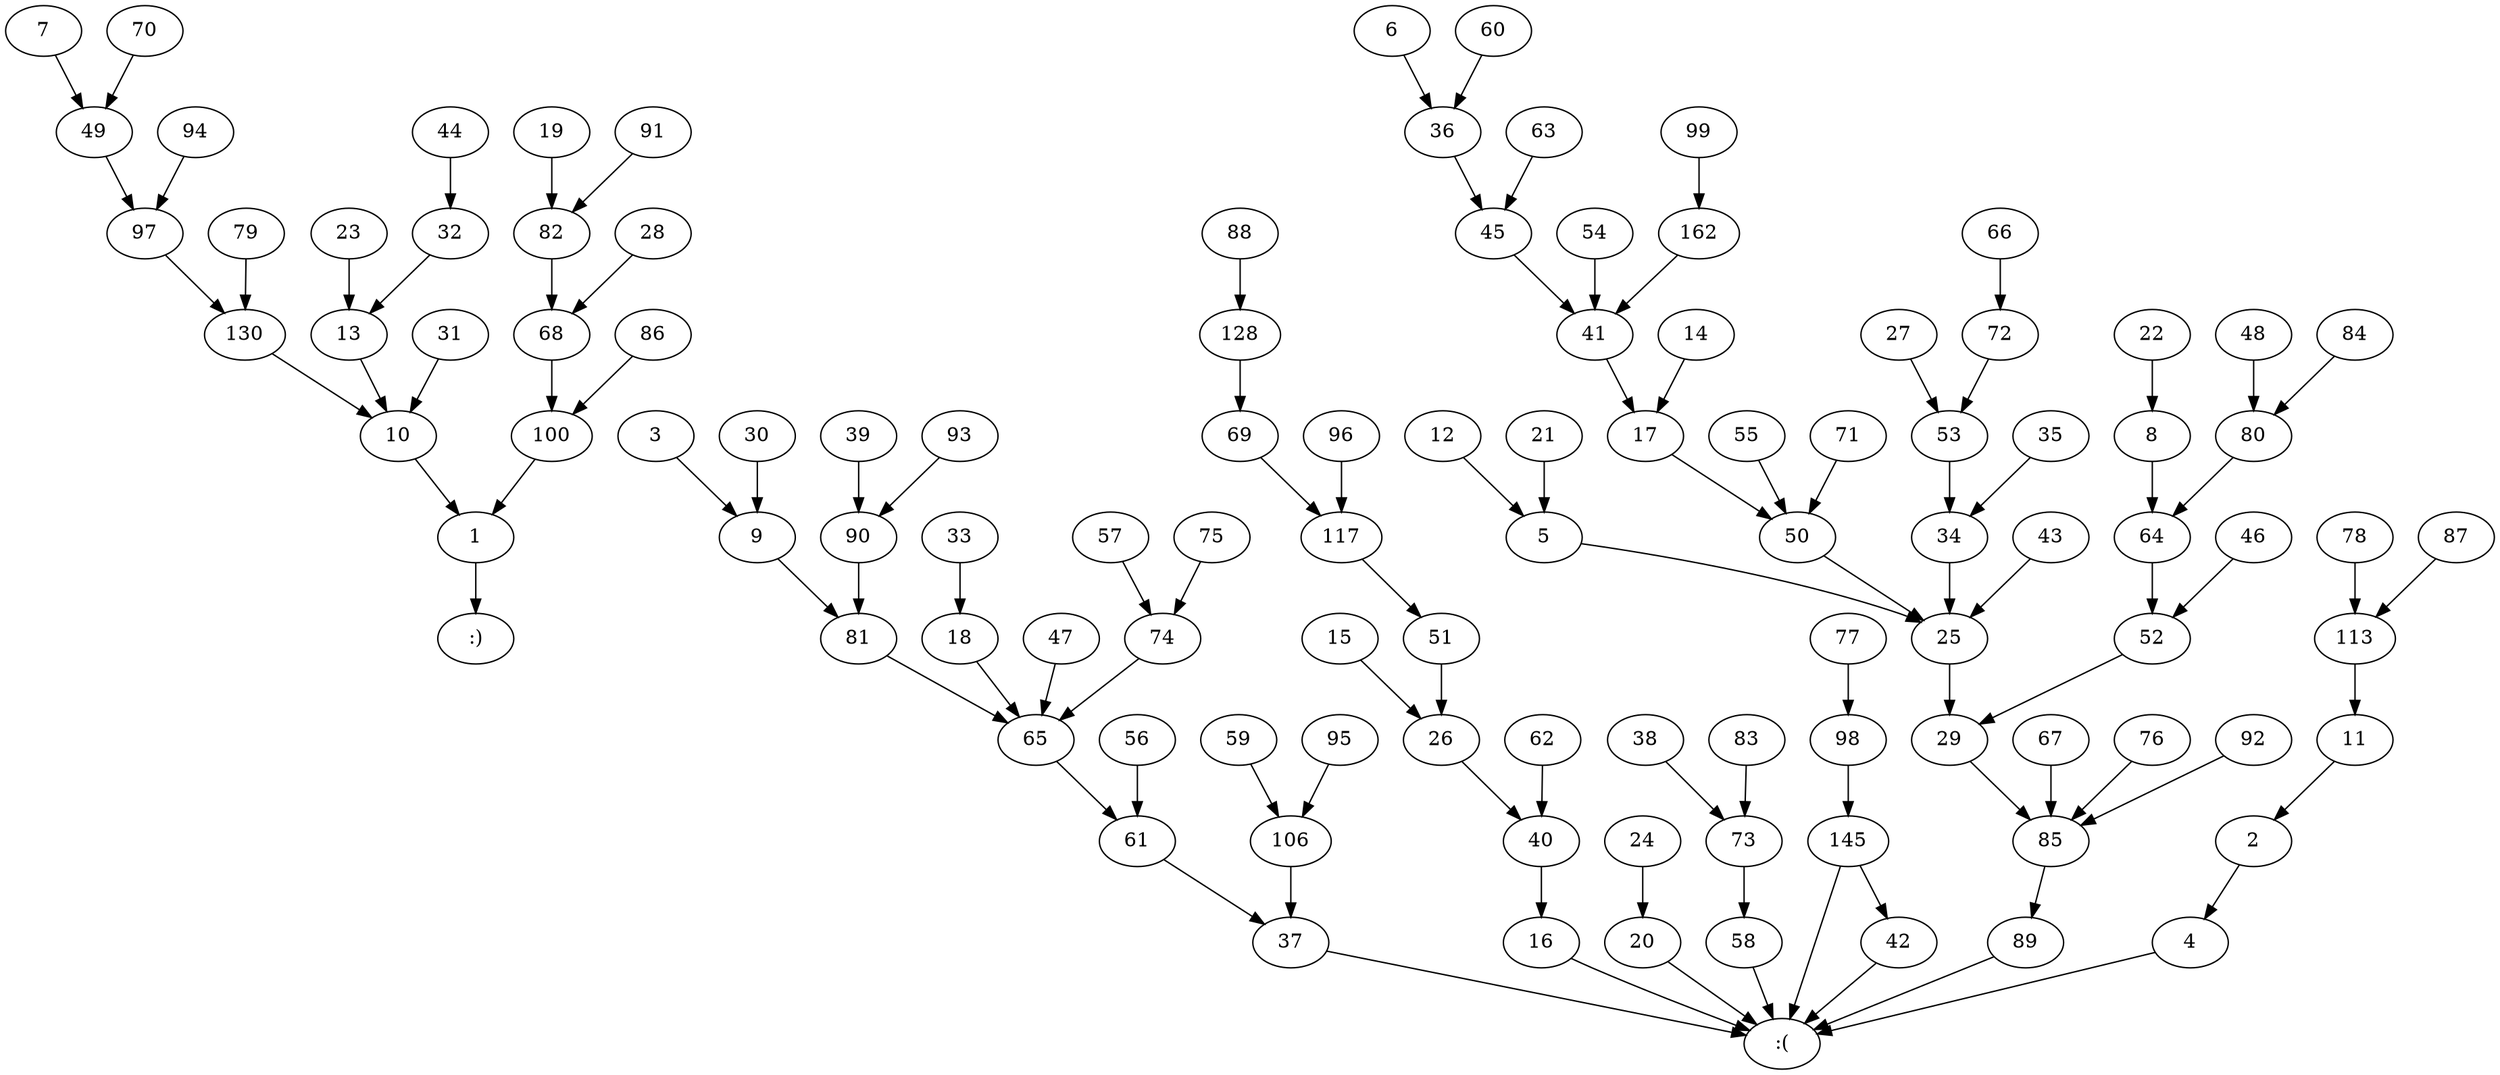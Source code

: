digraph happy {
    1 -> ":)";
    2 -> 4;
    3 -> 9 -> 81 -> 65 -> 61 -> 37;
    4 -> ":(";
    5 -> 25 -> 29 -> 85;
    6 -> 36 -> 45 -> 41 -> 17 -> 50 -> 25;
    7 -> 49 -> 97 -> 130 -> 10 -> 1;
    8 -> 64 -> 52 -> 29;
    9;
    10;
    11 -> 2;
    12 -> 5;
    13 -> 10;
    14 -> 17;
    15 -> 26 -> 40 -> 16;
    16 -> ":(";
    17;
    18 -> 65;
    19 -> 82 -> 68 -> 100 -> 1;
    20 -> ":(";
    21 -> 5;
    22 -> 8;
    23 -> 13;
    24 -> 20;
    25;
    26;
    27 -> 53 -> 34 -> 25;
    28 -> 68;
    29;
    30 -> 9;
    31 -> 10;
    32 -> 13;
    33 -> 18;
    34;
    35 -> 34;
    36;
    37 -> ":(";
    38 -> 73 -> 58;
    39 -> 90 -> 81;
    40;
    41;
    42 -> ":(";
    43 -> 25;
    44 -> 32;
    45;
    46 -> 52;
    47 -> 65;
    48 -> 80 -> 64;
    49;
    50;
    51 -> 26;
    52;
    53;
    54 -> 41;
    55 -> 50;
    56 -> 61;
    57 -> 74 -> 65;
    58 -> ":(";
    59 -> 106 -> 37;
    60 -> 36;
    61;
    62 -> 40;
    63 -> 45;
    64;
    65;
    66 -> 72 -> 53;
    67 -> 85;
    68;
    69 -> 117 -> 51;
    70 -> 49;
    71 -> 50;
    72;
    73;
    74;
    75 -> 74;
    76 -> 85;
    77 -> 98 -> 145 -> 42;
    78 -> 113 -> 11;
    79 -> 130;
    80;
    81;
    82;
    83 -> 73;
    84 -> 80;
    85 -> 89;
    86 -> 100;
    87 -> 113;
    88 -> 128 -> 69;
    89 -> ":(";
    90;
    91 -> 82;
    92 -> 85;
    93 -> 90;
    94 -> 97;
    95 -> 106;
    96 -> 117;
    97;
    98;
    99 -> 162 -> 41;
    100;
    145 -> ":(";
}
